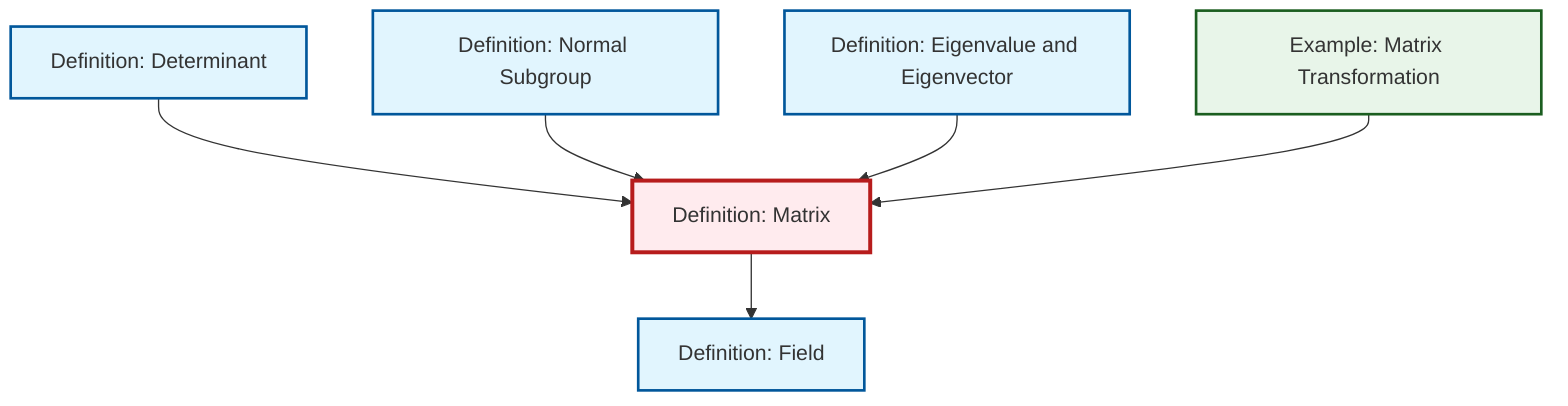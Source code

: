 graph TD
    classDef definition fill:#e1f5fe,stroke:#01579b,stroke-width:2px
    classDef theorem fill:#f3e5f5,stroke:#4a148c,stroke-width:2px
    classDef axiom fill:#fff3e0,stroke:#e65100,stroke-width:2px
    classDef example fill:#e8f5e9,stroke:#1b5e20,stroke-width:2px
    classDef current fill:#ffebee,stroke:#b71c1c,stroke-width:3px
    def-field["Definition: Field"]:::definition
    ex-matrix-transformation["Example: Matrix Transformation"]:::example
    def-matrix["Definition: Matrix"]:::definition
    def-determinant["Definition: Determinant"]:::definition
    def-eigenvalue-eigenvector["Definition: Eigenvalue and Eigenvector"]:::definition
    def-normal-subgroup["Definition: Normal Subgroup"]:::definition
    def-determinant --> def-matrix
    def-normal-subgroup --> def-matrix
    def-eigenvalue-eigenvector --> def-matrix
    def-matrix --> def-field
    ex-matrix-transformation --> def-matrix
    class def-matrix current